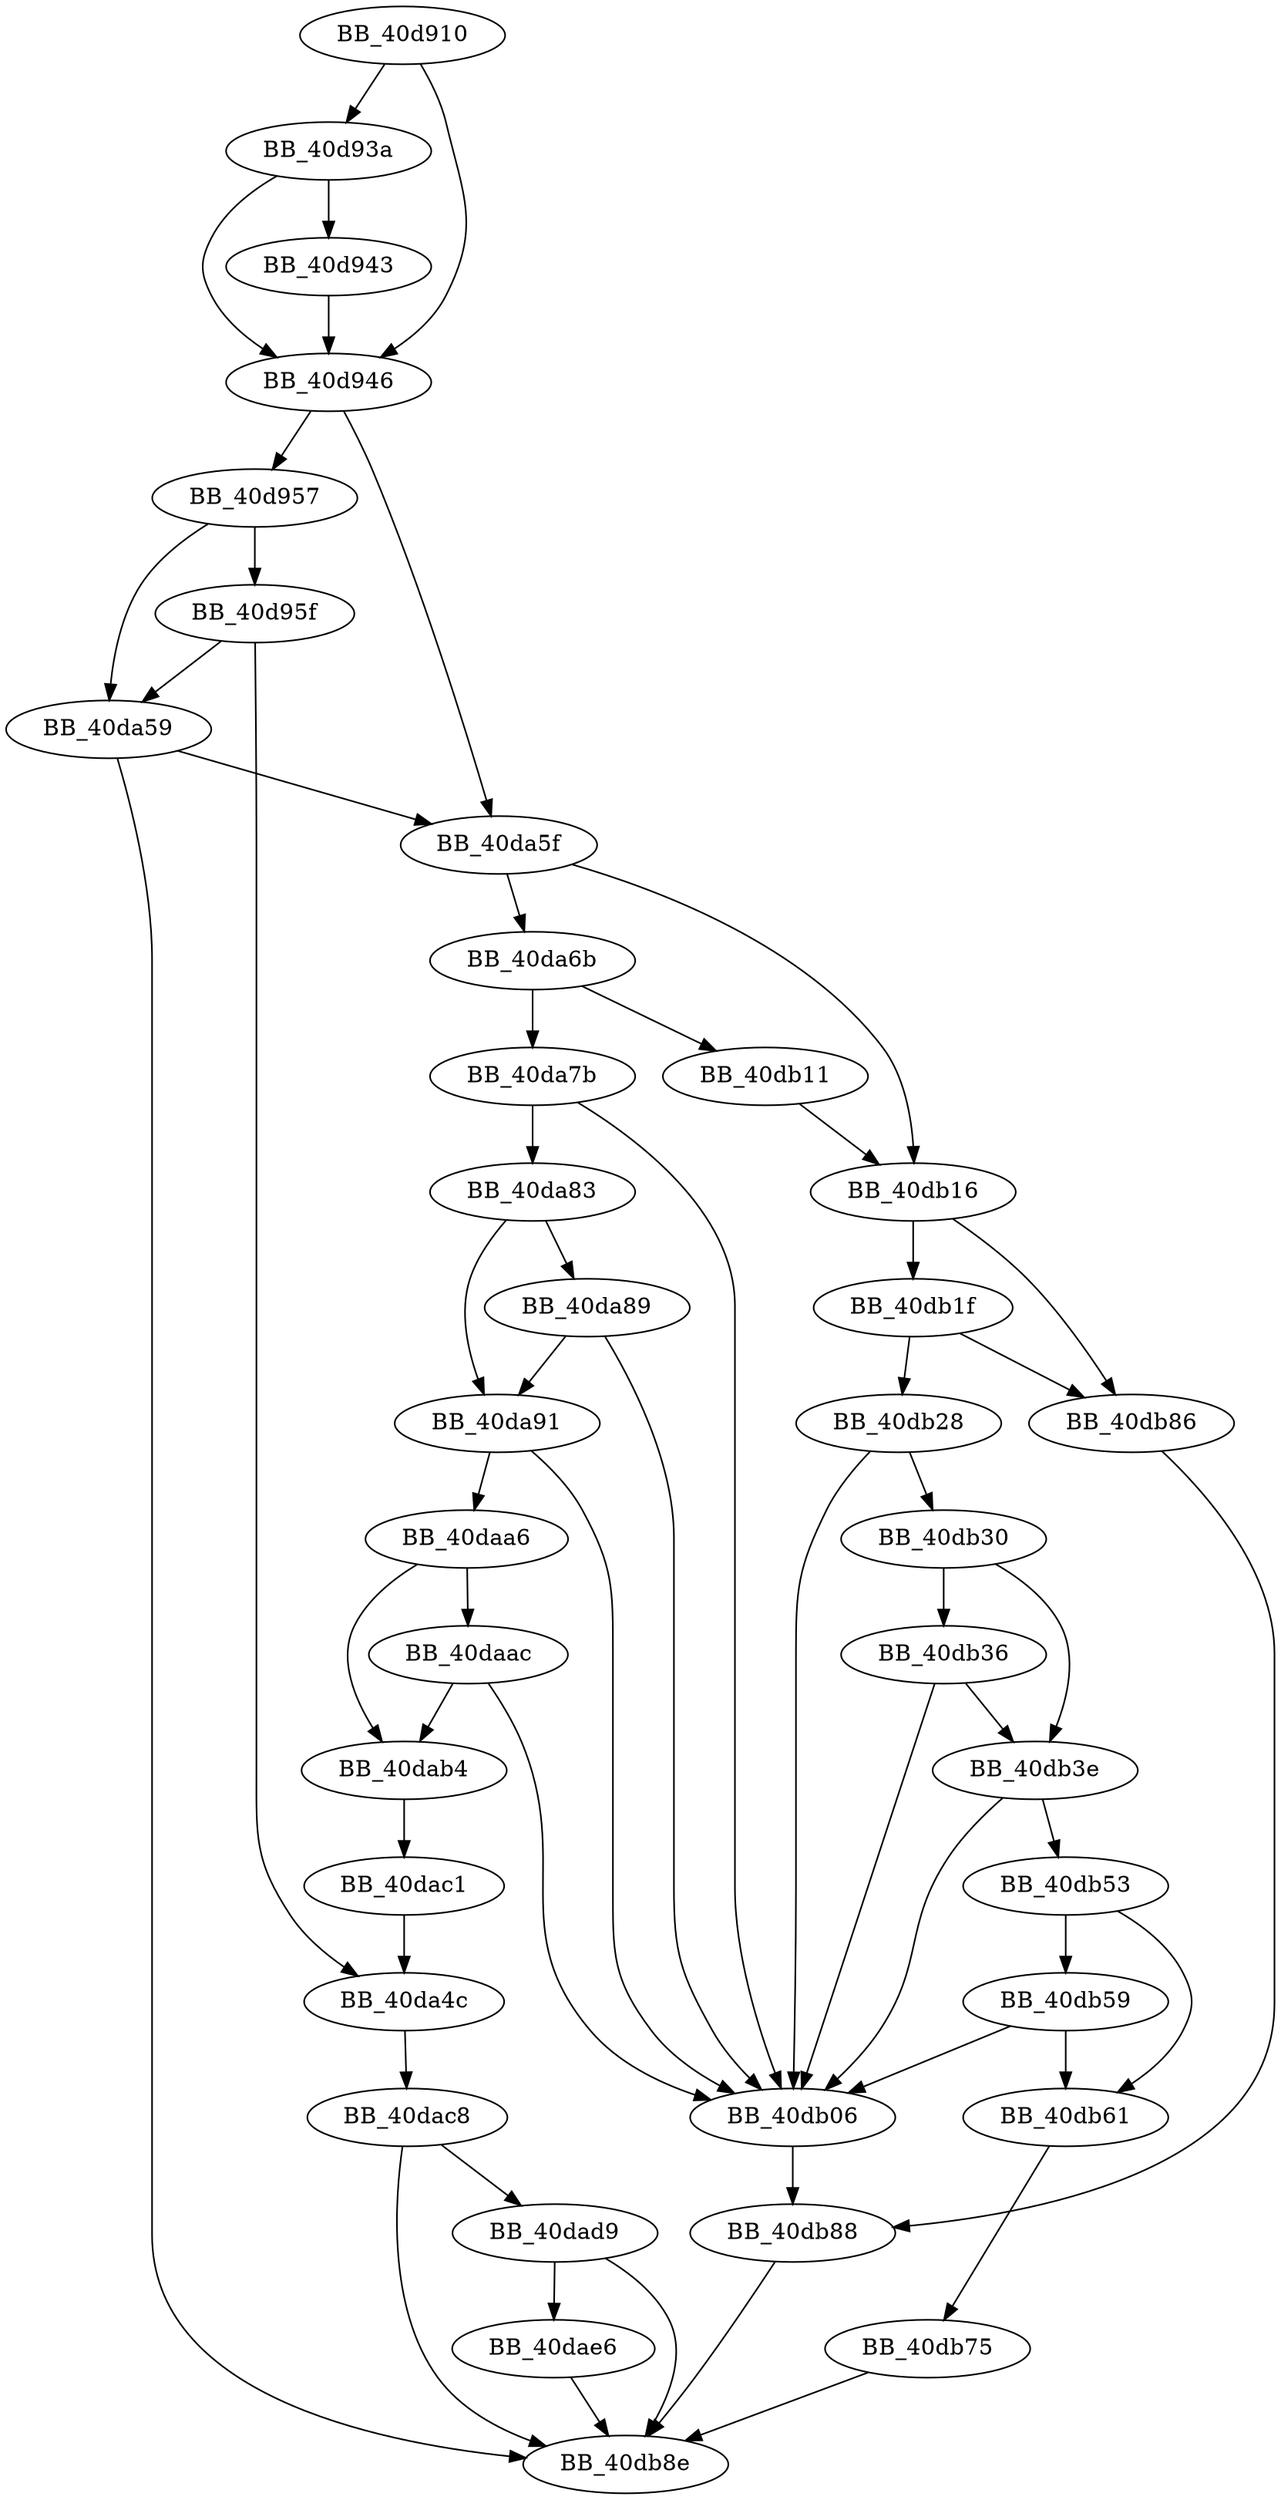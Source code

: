 DiGraph sub_40D910{
BB_40d910->BB_40d93a
BB_40d910->BB_40d946
BB_40d93a->BB_40d943
BB_40d93a->BB_40d946
BB_40d943->BB_40d946
BB_40d946->BB_40d957
BB_40d946->BB_40da5f
BB_40d957->BB_40d95f
BB_40d957->BB_40da59
BB_40d95f->BB_40da4c
BB_40d95f->BB_40da59
BB_40da4c->BB_40dac8
BB_40da59->BB_40da5f
BB_40da59->BB_40db8e
BB_40da5f->BB_40da6b
BB_40da5f->BB_40db16
BB_40da6b->BB_40da7b
BB_40da6b->BB_40db11
BB_40da7b->BB_40da83
BB_40da7b->BB_40db06
BB_40da83->BB_40da89
BB_40da83->BB_40da91
BB_40da89->BB_40da91
BB_40da89->BB_40db06
BB_40da91->BB_40daa6
BB_40da91->BB_40db06
BB_40daa6->BB_40daac
BB_40daa6->BB_40dab4
BB_40daac->BB_40dab4
BB_40daac->BB_40db06
BB_40dab4->BB_40dac1
BB_40dac1->BB_40da4c
BB_40dac8->BB_40dad9
BB_40dac8->BB_40db8e
BB_40dad9->BB_40dae6
BB_40dad9->BB_40db8e
BB_40dae6->BB_40db8e
BB_40db06->BB_40db88
BB_40db11->BB_40db16
BB_40db16->BB_40db1f
BB_40db16->BB_40db86
BB_40db1f->BB_40db28
BB_40db1f->BB_40db86
BB_40db28->BB_40db06
BB_40db28->BB_40db30
BB_40db30->BB_40db36
BB_40db30->BB_40db3e
BB_40db36->BB_40db06
BB_40db36->BB_40db3e
BB_40db3e->BB_40db06
BB_40db3e->BB_40db53
BB_40db53->BB_40db59
BB_40db53->BB_40db61
BB_40db59->BB_40db06
BB_40db59->BB_40db61
BB_40db61->BB_40db75
BB_40db75->BB_40db8e
BB_40db86->BB_40db88
BB_40db88->BB_40db8e
}
